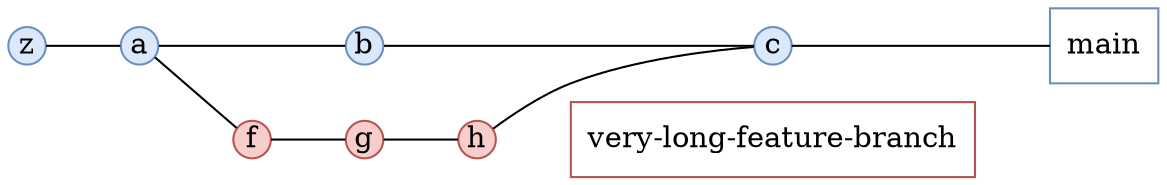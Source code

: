 digraph G {
    rankdir="LR";
    bgcolor="white"
    node[shape=circle; style=filled; fixedsize=true; width=0.25, fontcolor=black, label=""];
    edge[weight=2, arrowhead=none, color=black];

    node[group="gbox1", color="#6c8ebf"; fillcolor="#dae8fc";];
    z [label="z"];
    a [label="a"];
    b [label="b"];
    c [label="c"];
    box1[shape=box; style=""; fixedsize=false; label="main"];

    node[group="gbox2", color="#b85450"; fillcolor="#f8cecc";];
    f [label="f"];
    g [label="g"];
    h [label="h"];
    box2[shape=box; style=""; fixedsize=false; label="very-long-feature-branch"];

    z -> a
    a -> f
    f -> g
    a -> b
    g -> h
    b -> c
    h -> c
    c -> box1
    h -> box2 [style=invis]
}
